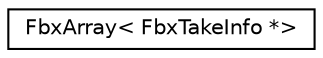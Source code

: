 digraph "クラス階層図"
{
  edge [fontname="Helvetica",fontsize="10",labelfontname="Helvetica",labelfontsize="10"];
  node [fontname="Helvetica",fontsize="10",shape=record];
  rankdir="LR";
  Node0 [label="FbxArray\< FbxTakeInfo *\>",height=0.2,width=0.4,color="black", fillcolor="white", style="filled",URL="$class_fbx_array.html"];
}
